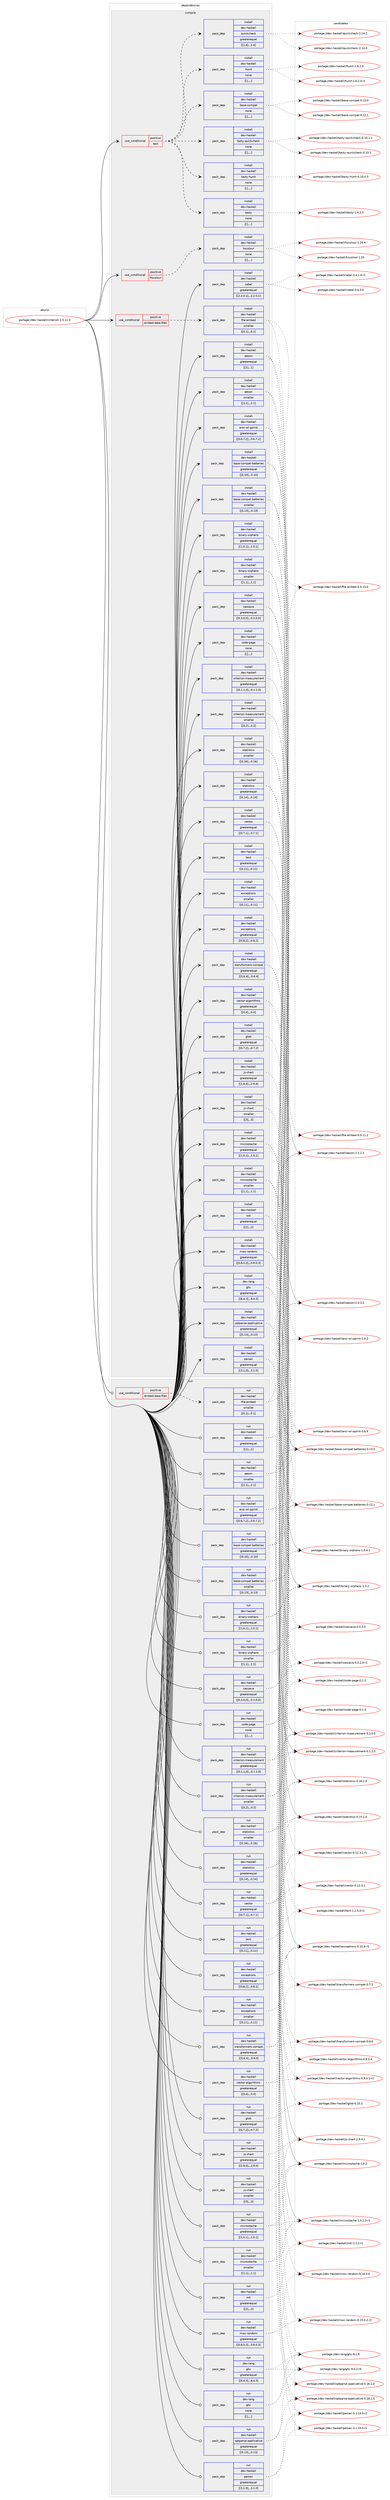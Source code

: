 digraph prolog {

# *************
# Graph options
# *************

newrank=true;
concentrate=true;
compound=true;
graph [rankdir=LR,fontname=Helvetica,fontsize=10,ranksep=1.5];#, ranksep=2.5, nodesep=0.2];
edge  [arrowhead=vee];
node  [fontname=Helvetica,fontsize=10];

# **********
# The ebuild
# **********

subgraph cluster_leftcol {
color=gray;
label=<<i>ebuild</i>>;
id [label="portage://dev-haskell/criterion-1.5.11.0", color=red, width=4, href="../dev-haskell/criterion-1.5.11.0.svg"];
}

# ****************
# The dependencies
# ****************

subgraph cluster_midcol {
color=gray;
label=<<i>dependencies</i>>;
subgraph cluster_compile {
fillcolor="#eeeeee";
style=filled;
label=<<i>compile</i>>;
subgraph cond20693 {
dependency79429 [label=<<TABLE BORDER="0" CELLBORDER="1" CELLSPACING="0" CELLPADDING="4"><TR><TD ROWSPAN="3" CELLPADDING="10">use_conditional</TD></TR><TR><TD>positive</TD></TR><TR><TD>embed-data-files</TD></TR></TABLE>>, shape=none, color=red];
subgraph pack57769 {
dependency79430 [label=<<TABLE BORDER="0" CELLBORDER="1" CELLSPACING="0" CELLPADDING="4" WIDTH="220"><TR><TD ROWSPAN="6" CELLPADDING="30">pack_dep</TD></TR><TR><TD WIDTH="110">install</TD></TR><TR><TD>dev-haskell</TD></TR><TR><TD>file-embed</TD></TR><TR><TD>smaller</TD></TR><TR><TD>[[0,1],,,0.1]</TD></TR></TABLE>>, shape=none, color=blue];
}
dependency79429:e -> dependency79430:w [weight=20,style="dashed",arrowhead="vee"];
}
id:e -> dependency79429:w [weight=20,style="solid",arrowhead="vee"];
subgraph cond20694 {
dependency79431 [label=<<TABLE BORDER="0" CELLBORDER="1" CELLSPACING="0" CELLPADDING="4"><TR><TD ROWSPAN="3" CELLPADDING="10">use_conditional</TD></TR><TR><TD>positive</TD></TR><TR><TD>hscolour</TD></TR></TABLE>>, shape=none, color=red];
subgraph pack57770 {
dependency79432 [label=<<TABLE BORDER="0" CELLBORDER="1" CELLSPACING="0" CELLPADDING="4" WIDTH="220"><TR><TD ROWSPAN="6" CELLPADDING="30">pack_dep</TD></TR><TR><TD WIDTH="110">install</TD></TR><TR><TD>dev-haskell</TD></TR><TR><TD>hscolour</TD></TR><TR><TD>none</TD></TR><TR><TD>[[],,,,]</TD></TR></TABLE>>, shape=none, color=blue];
}
dependency79431:e -> dependency79432:w [weight=20,style="dashed",arrowhead="vee"];
}
id:e -> dependency79431:w [weight=20,style="solid",arrowhead="vee"];
subgraph cond20695 {
dependency79433 [label=<<TABLE BORDER="0" CELLBORDER="1" CELLSPACING="0" CELLPADDING="4"><TR><TD ROWSPAN="3" CELLPADDING="10">use_conditional</TD></TR><TR><TD>positive</TD></TR><TR><TD>test</TD></TR></TABLE>>, shape=none, color=red];
subgraph pack57771 {
dependency79434 [label=<<TABLE BORDER="0" CELLBORDER="1" CELLSPACING="0" CELLPADDING="4" WIDTH="220"><TR><TD ROWSPAN="6" CELLPADDING="30">pack_dep</TD></TR><TR><TD WIDTH="110">install</TD></TR><TR><TD>dev-haskell</TD></TR><TR><TD>base-compat</TD></TR><TR><TD>none</TD></TR><TR><TD>[[],,,,]</TD></TR></TABLE>>, shape=none, color=blue];
}
dependency79433:e -> dependency79434:w [weight=20,style="dashed",arrowhead="vee"];
subgraph pack57772 {
dependency79435 [label=<<TABLE BORDER="0" CELLBORDER="1" CELLSPACING="0" CELLPADDING="4" WIDTH="220"><TR><TD ROWSPAN="6" CELLPADDING="30">pack_dep</TD></TR><TR><TD WIDTH="110">install</TD></TR><TR><TD>dev-haskell</TD></TR><TR><TD>hunit</TD></TR><TR><TD>none</TD></TR><TR><TD>[[],,,,]</TD></TR></TABLE>>, shape=none, color=blue];
}
dependency79433:e -> dependency79435:w [weight=20,style="dashed",arrowhead="vee"];
subgraph pack57773 {
dependency79436 [label=<<TABLE BORDER="0" CELLBORDER="1" CELLSPACING="0" CELLPADDING="4" WIDTH="220"><TR><TD ROWSPAN="6" CELLPADDING="30">pack_dep</TD></TR><TR><TD WIDTH="110">install</TD></TR><TR><TD>dev-haskell</TD></TR><TR><TD>quickcheck</TD></TR><TR><TD>greaterequal</TD></TR><TR><TD>[[2,4],,,2.4]</TD></TR></TABLE>>, shape=none, color=blue];
}
dependency79433:e -> dependency79436:w [weight=20,style="dashed",arrowhead="vee"];
subgraph pack57774 {
dependency79437 [label=<<TABLE BORDER="0" CELLBORDER="1" CELLSPACING="0" CELLPADDING="4" WIDTH="220"><TR><TD ROWSPAN="6" CELLPADDING="30">pack_dep</TD></TR><TR><TD WIDTH="110">install</TD></TR><TR><TD>dev-haskell</TD></TR><TR><TD>tasty</TD></TR><TR><TD>none</TD></TR><TR><TD>[[],,,,]</TD></TR></TABLE>>, shape=none, color=blue];
}
dependency79433:e -> dependency79437:w [weight=20,style="dashed",arrowhead="vee"];
subgraph pack57775 {
dependency79438 [label=<<TABLE BORDER="0" CELLBORDER="1" CELLSPACING="0" CELLPADDING="4" WIDTH="220"><TR><TD ROWSPAN="6" CELLPADDING="30">pack_dep</TD></TR><TR><TD WIDTH="110">install</TD></TR><TR><TD>dev-haskell</TD></TR><TR><TD>tasty-hunit</TD></TR><TR><TD>none</TD></TR><TR><TD>[[],,,,]</TD></TR></TABLE>>, shape=none, color=blue];
}
dependency79433:e -> dependency79438:w [weight=20,style="dashed",arrowhead="vee"];
subgraph pack57776 {
dependency79439 [label=<<TABLE BORDER="0" CELLBORDER="1" CELLSPACING="0" CELLPADDING="4" WIDTH="220"><TR><TD ROWSPAN="6" CELLPADDING="30">pack_dep</TD></TR><TR><TD WIDTH="110">install</TD></TR><TR><TD>dev-haskell</TD></TR><TR><TD>tasty-quickcheck</TD></TR><TR><TD>none</TD></TR><TR><TD>[[],,,,]</TD></TR></TABLE>>, shape=none, color=blue];
}
dependency79433:e -> dependency79439:w [weight=20,style="dashed",arrowhead="vee"];
}
id:e -> dependency79433:w [weight=20,style="solid",arrowhead="vee"];
subgraph pack57777 {
dependency79440 [label=<<TABLE BORDER="0" CELLBORDER="1" CELLSPACING="0" CELLPADDING="4" WIDTH="220"><TR><TD ROWSPAN="6" CELLPADDING="30">pack_dep</TD></TR><TR><TD WIDTH="110">install</TD></TR><TR><TD>dev-haskell</TD></TR><TR><TD>aeson</TD></TR><TR><TD>greaterequal</TD></TR><TR><TD>[[1],,,1]</TD></TR></TABLE>>, shape=none, color=blue];
}
id:e -> dependency79440:w [weight=20,style="solid",arrowhead="vee"];
subgraph pack57778 {
dependency79441 [label=<<TABLE BORDER="0" CELLBORDER="1" CELLSPACING="0" CELLPADDING="4" WIDTH="220"><TR><TD ROWSPAN="6" CELLPADDING="30">pack_dep</TD></TR><TR><TD WIDTH="110">install</TD></TR><TR><TD>dev-haskell</TD></TR><TR><TD>aeson</TD></TR><TR><TD>smaller</TD></TR><TR><TD>[[2,1],,,2.1]</TD></TR></TABLE>>, shape=none, color=blue];
}
id:e -> dependency79441:w [weight=20,style="solid",arrowhead="vee"];
subgraph pack57779 {
dependency79442 [label=<<TABLE BORDER="0" CELLBORDER="1" CELLSPACING="0" CELLPADDING="4" WIDTH="220"><TR><TD ROWSPAN="6" CELLPADDING="30">pack_dep</TD></TR><TR><TD WIDTH="110">install</TD></TR><TR><TD>dev-haskell</TD></TR><TR><TD>ansi-wl-pprint</TD></TR><TR><TD>greaterequal</TD></TR><TR><TD>[[0,6,7,2],,,0.6.7.2]</TD></TR></TABLE>>, shape=none, color=blue];
}
id:e -> dependency79442:w [weight=20,style="solid",arrowhead="vee"];
subgraph pack57780 {
dependency79443 [label=<<TABLE BORDER="0" CELLBORDER="1" CELLSPACING="0" CELLPADDING="4" WIDTH="220"><TR><TD ROWSPAN="6" CELLPADDING="30">pack_dep</TD></TR><TR><TD WIDTH="110">install</TD></TR><TR><TD>dev-haskell</TD></TR><TR><TD>base-compat-batteries</TD></TR><TR><TD>greaterequal</TD></TR><TR><TD>[[0,10],,,0.10]</TD></TR></TABLE>>, shape=none, color=blue];
}
id:e -> dependency79443:w [weight=20,style="solid",arrowhead="vee"];
subgraph pack57781 {
dependency79444 [label=<<TABLE BORDER="0" CELLBORDER="1" CELLSPACING="0" CELLPADDING="4" WIDTH="220"><TR><TD ROWSPAN="6" CELLPADDING="30">pack_dep</TD></TR><TR><TD WIDTH="110">install</TD></TR><TR><TD>dev-haskell</TD></TR><TR><TD>base-compat-batteries</TD></TR><TR><TD>smaller</TD></TR><TR><TD>[[0,13],,,0.13]</TD></TR></TABLE>>, shape=none, color=blue];
}
id:e -> dependency79444:w [weight=20,style="solid",arrowhead="vee"];
subgraph pack57782 {
dependency79445 [label=<<TABLE BORDER="0" CELLBORDER="1" CELLSPACING="0" CELLPADDING="4" WIDTH="220"><TR><TD ROWSPAN="6" CELLPADDING="30">pack_dep</TD></TR><TR><TD WIDTH="110">install</TD></TR><TR><TD>dev-haskell</TD></TR><TR><TD>binary-orphans</TD></TR><TR><TD>greaterequal</TD></TR><TR><TD>[[1,0,1],,,1.0.1]</TD></TR></TABLE>>, shape=none, color=blue];
}
id:e -> dependency79445:w [weight=20,style="solid",arrowhead="vee"];
subgraph pack57783 {
dependency79446 [label=<<TABLE BORDER="0" CELLBORDER="1" CELLSPACING="0" CELLPADDING="4" WIDTH="220"><TR><TD ROWSPAN="6" CELLPADDING="30">pack_dep</TD></TR><TR><TD WIDTH="110">install</TD></TR><TR><TD>dev-haskell</TD></TR><TR><TD>binary-orphans</TD></TR><TR><TD>smaller</TD></TR><TR><TD>[[1,1],,,1.1]</TD></TR></TABLE>>, shape=none, color=blue];
}
id:e -> dependency79446:w [weight=20,style="solid",arrowhead="vee"];
subgraph pack57784 {
dependency79447 [label=<<TABLE BORDER="0" CELLBORDER="1" CELLSPACING="0" CELLPADDING="4" WIDTH="220"><TR><TD ROWSPAN="6" CELLPADDING="30">pack_dep</TD></TR><TR><TD WIDTH="110">install</TD></TR><TR><TD>dev-haskell</TD></TR><TR><TD>cabal</TD></TR><TR><TD>greaterequal</TD></TR><TR><TD>[[2,2,0,1],,,2.2.0.1]</TD></TR></TABLE>>, shape=none, color=blue];
}
id:e -> dependency79447:w [weight=20,style="solid",arrowhead="vee"];
subgraph pack57785 {
dependency79448 [label=<<TABLE BORDER="0" CELLBORDER="1" CELLSPACING="0" CELLPADDING="4" WIDTH="220"><TR><TD ROWSPAN="6" CELLPADDING="30">pack_dep</TD></TR><TR><TD WIDTH="110">install</TD></TR><TR><TD>dev-haskell</TD></TR><TR><TD>cassava</TD></TR><TR><TD>greaterequal</TD></TR><TR><TD>[[0,3,0,0],,,0.3.0.0]</TD></TR></TABLE>>, shape=none, color=blue];
}
id:e -> dependency79448:w [weight=20,style="solid",arrowhead="vee"];
subgraph pack57786 {
dependency79449 [label=<<TABLE BORDER="0" CELLBORDER="1" CELLSPACING="0" CELLPADDING="4" WIDTH="220"><TR><TD ROWSPAN="6" CELLPADDING="30">pack_dep</TD></TR><TR><TD WIDTH="110">install</TD></TR><TR><TD>dev-haskell</TD></TR><TR><TD>code-page</TD></TR><TR><TD>none</TD></TR><TR><TD>[[],,,,]</TD></TR></TABLE>>, shape=none, color=blue];
}
id:e -> dependency79449:w [weight=20,style="solid",arrowhead="vee"];
subgraph pack57787 {
dependency79450 [label=<<TABLE BORDER="0" CELLBORDER="1" CELLSPACING="0" CELLPADDING="4" WIDTH="220"><TR><TD ROWSPAN="6" CELLPADDING="30">pack_dep</TD></TR><TR><TD WIDTH="110">install</TD></TR><TR><TD>dev-haskell</TD></TR><TR><TD>criterion-measurement</TD></TR><TR><TD>greaterequal</TD></TR><TR><TD>[[0,1,1,0],,,0.1.1.0]</TD></TR></TABLE>>, shape=none, color=blue];
}
id:e -> dependency79450:w [weight=20,style="solid",arrowhead="vee"];
subgraph pack57788 {
dependency79451 [label=<<TABLE BORDER="0" CELLBORDER="1" CELLSPACING="0" CELLPADDING="4" WIDTH="220"><TR><TD ROWSPAN="6" CELLPADDING="30">pack_dep</TD></TR><TR><TD WIDTH="110">install</TD></TR><TR><TD>dev-haskell</TD></TR><TR><TD>criterion-measurement</TD></TR><TR><TD>smaller</TD></TR><TR><TD>[[0,2],,,0.2]</TD></TR></TABLE>>, shape=none, color=blue];
}
id:e -> dependency79451:w [weight=20,style="solid",arrowhead="vee"];
subgraph pack57789 {
dependency79452 [label=<<TABLE BORDER="0" CELLBORDER="1" CELLSPACING="0" CELLPADDING="4" WIDTH="220"><TR><TD ROWSPAN="6" CELLPADDING="30">pack_dep</TD></TR><TR><TD WIDTH="110">install</TD></TR><TR><TD>dev-haskell</TD></TR><TR><TD>exceptions</TD></TR><TR><TD>greaterequal</TD></TR><TR><TD>[[0,8,2],,,0.8.2]</TD></TR></TABLE>>, shape=none, color=blue];
}
id:e -> dependency79452:w [weight=20,style="solid",arrowhead="vee"];
subgraph pack57790 {
dependency79453 [label=<<TABLE BORDER="0" CELLBORDER="1" CELLSPACING="0" CELLPADDING="4" WIDTH="220"><TR><TD ROWSPAN="6" CELLPADDING="30">pack_dep</TD></TR><TR><TD WIDTH="110">install</TD></TR><TR><TD>dev-haskell</TD></TR><TR><TD>exceptions</TD></TR><TR><TD>smaller</TD></TR><TR><TD>[[0,11],,,0.11]</TD></TR></TABLE>>, shape=none, color=blue];
}
id:e -> dependency79453:w [weight=20,style="solid",arrowhead="vee"];
subgraph pack57791 {
dependency79454 [label=<<TABLE BORDER="0" CELLBORDER="1" CELLSPACING="0" CELLPADDING="4" WIDTH="220"><TR><TD ROWSPAN="6" CELLPADDING="30">pack_dep</TD></TR><TR><TD WIDTH="110">install</TD></TR><TR><TD>dev-haskell</TD></TR><TR><TD>glob</TD></TR><TR><TD>greaterequal</TD></TR><TR><TD>[[0,7,2],,,0.7.2]</TD></TR></TABLE>>, shape=none, color=blue];
}
id:e -> dependency79454:w [weight=20,style="solid",arrowhead="vee"];
subgraph pack57792 {
dependency79455 [label=<<TABLE BORDER="0" CELLBORDER="1" CELLSPACING="0" CELLPADDING="4" WIDTH="220"><TR><TD ROWSPAN="6" CELLPADDING="30">pack_dep</TD></TR><TR><TD WIDTH="110">install</TD></TR><TR><TD>dev-haskell</TD></TR><TR><TD>js-chart</TD></TR><TR><TD>greaterequal</TD></TR><TR><TD>[[2,9,4],,,2.9.4]</TD></TR></TABLE>>, shape=none, color=blue];
}
id:e -> dependency79455:w [weight=20,style="solid",arrowhead="vee"];
subgraph pack57793 {
dependency79456 [label=<<TABLE BORDER="0" CELLBORDER="1" CELLSPACING="0" CELLPADDING="4" WIDTH="220"><TR><TD ROWSPAN="6" CELLPADDING="30">pack_dep</TD></TR><TR><TD WIDTH="110">install</TD></TR><TR><TD>dev-haskell</TD></TR><TR><TD>js-chart</TD></TR><TR><TD>smaller</TD></TR><TR><TD>[[3],,,3]</TD></TR></TABLE>>, shape=none, color=blue];
}
id:e -> dependency79456:w [weight=20,style="solid",arrowhead="vee"];
subgraph pack57794 {
dependency79457 [label=<<TABLE BORDER="0" CELLBORDER="1" CELLSPACING="0" CELLPADDING="4" WIDTH="220"><TR><TD ROWSPAN="6" CELLPADDING="30">pack_dep</TD></TR><TR><TD WIDTH="110">install</TD></TR><TR><TD>dev-haskell</TD></TR><TR><TD>microstache</TD></TR><TR><TD>greaterequal</TD></TR><TR><TD>[[1,0,1],,,1.0.1]</TD></TR></TABLE>>, shape=none, color=blue];
}
id:e -> dependency79457:w [weight=20,style="solid",arrowhead="vee"];
subgraph pack57795 {
dependency79458 [label=<<TABLE BORDER="0" CELLBORDER="1" CELLSPACING="0" CELLPADDING="4" WIDTH="220"><TR><TD ROWSPAN="6" CELLPADDING="30">pack_dep</TD></TR><TR><TD WIDTH="110">install</TD></TR><TR><TD>dev-haskell</TD></TR><TR><TD>microstache</TD></TR><TR><TD>smaller</TD></TR><TR><TD>[[1,1],,,1.1]</TD></TR></TABLE>>, shape=none, color=blue];
}
id:e -> dependency79458:w [weight=20,style="solid",arrowhead="vee"];
subgraph pack57796 {
dependency79459 [label=<<TABLE BORDER="0" CELLBORDER="1" CELLSPACING="0" CELLPADDING="4" WIDTH="220"><TR><TD ROWSPAN="6" CELLPADDING="30">pack_dep</TD></TR><TR><TD WIDTH="110">install</TD></TR><TR><TD>dev-haskell</TD></TR><TR><TD>mtl</TD></TR><TR><TD>greaterequal</TD></TR><TR><TD>[[2],,,2]</TD></TR></TABLE>>, shape=none, color=blue];
}
id:e -> dependency79459:w [weight=20,style="solid",arrowhead="vee"];
subgraph pack57797 {
dependency79460 [label=<<TABLE BORDER="0" CELLBORDER="1" CELLSPACING="0" CELLPADDING="4" WIDTH="220"><TR><TD ROWSPAN="6" CELLPADDING="30">pack_dep</TD></TR><TR><TD WIDTH="110">install</TD></TR><TR><TD>dev-haskell</TD></TR><TR><TD>mwc-random</TD></TR><TR><TD>greaterequal</TD></TR><TR><TD>[[0,8,0,3],,,0.8.0.3]</TD></TR></TABLE>>, shape=none, color=blue];
}
id:e -> dependency79460:w [weight=20,style="solid",arrowhead="vee"];
subgraph pack57798 {
dependency79461 [label=<<TABLE BORDER="0" CELLBORDER="1" CELLSPACING="0" CELLPADDING="4" WIDTH="220"><TR><TD ROWSPAN="6" CELLPADDING="30">pack_dep</TD></TR><TR><TD WIDTH="110">install</TD></TR><TR><TD>dev-haskell</TD></TR><TR><TD>optparse-applicative</TD></TR><TR><TD>greaterequal</TD></TR><TR><TD>[[0,13],,,0.13]</TD></TR></TABLE>>, shape=none, color=blue];
}
id:e -> dependency79461:w [weight=20,style="solid",arrowhead="vee"];
subgraph pack57799 {
dependency79462 [label=<<TABLE BORDER="0" CELLBORDER="1" CELLSPACING="0" CELLPADDING="4" WIDTH="220"><TR><TD ROWSPAN="6" CELLPADDING="30">pack_dep</TD></TR><TR><TD WIDTH="110">install</TD></TR><TR><TD>dev-haskell</TD></TR><TR><TD>parsec</TD></TR><TR><TD>greaterequal</TD></TR><TR><TD>[[3,1,0],,,3.1.0]</TD></TR></TABLE>>, shape=none, color=blue];
}
id:e -> dependency79462:w [weight=20,style="solid",arrowhead="vee"];
subgraph pack57800 {
dependency79463 [label=<<TABLE BORDER="0" CELLBORDER="1" CELLSPACING="0" CELLPADDING="4" WIDTH="220"><TR><TD ROWSPAN="6" CELLPADDING="30">pack_dep</TD></TR><TR><TD WIDTH="110">install</TD></TR><TR><TD>dev-haskell</TD></TR><TR><TD>statistics</TD></TR><TR><TD>greaterequal</TD></TR><TR><TD>[[0,14],,,0.14]</TD></TR></TABLE>>, shape=none, color=blue];
}
id:e -> dependency79463:w [weight=20,style="solid",arrowhead="vee"];
subgraph pack57801 {
dependency79464 [label=<<TABLE BORDER="0" CELLBORDER="1" CELLSPACING="0" CELLPADDING="4" WIDTH="220"><TR><TD ROWSPAN="6" CELLPADDING="30">pack_dep</TD></TR><TR><TD WIDTH="110">install</TD></TR><TR><TD>dev-haskell</TD></TR><TR><TD>statistics</TD></TR><TR><TD>smaller</TD></TR><TR><TD>[[0,16],,,0.16]</TD></TR></TABLE>>, shape=none, color=blue];
}
id:e -> dependency79464:w [weight=20,style="solid",arrowhead="vee"];
subgraph pack57802 {
dependency79465 [label=<<TABLE BORDER="0" CELLBORDER="1" CELLSPACING="0" CELLPADDING="4" WIDTH="220"><TR><TD ROWSPAN="6" CELLPADDING="30">pack_dep</TD></TR><TR><TD WIDTH="110">install</TD></TR><TR><TD>dev-haskell</TD></TR><TR><TD>text</TD></TR><TR><TD>greaterequal</TD></TR><TR><TD>[[0,11],,,0.11]</TD></TR></TABLE>>, shape=none, color=blue];
}
id:e -> dependency79465:w [weight=20,style="solid",arrowhead="vee"];
subgraph pack57803 {
dependency79466 [label=<<TABLE BORDER="0" CELLBORDER="1" CELLSPACING="0" CELLPADDING="4" WIDTH="220"><TR><TD ROWSPAN="6" CELLPADDING="30">pack_dep</TD></TR><TR><TD WIDTH="110">install</TD></TR><TR><TD>dev-haskell</TD></TR><TR><TD>transformers-compat</TD></TR><TR><TD>greaterequal</TD></TR><TR><TD>[[0,6,4],,,0.6.4]</TD></TR></TABLE>>, shape=none, color=blue];
}
id:e -> dependency79466:w [weight=20,style="solid",arrowhead="vee"];
subgraph pack57804 {
dependency79467 [label=<<TABLE BORDER="0" CELLBORDER="1" CELLSPACING="0" CELLPADDING="4" WIDTH="220"><TR><TD ROWSPAN="6" CELLPADDING="30">pack_dep</TD></TR><TR><TD WIDTH="110">install</TD></TR><TR><TD>dev-haskell</TD></TR><TR><TD>vector</TD></TR><TR><TD>greaterequal</TD></TR><TR><TD>[[0,7,1],,,0.7.1]</TD></TR></TABLE>>, shape=none, color=blue];
}
id:e -> dependency79467:w [weight=20,style="solid",arrowhead="vee"];
subgraph pack57805 {
dependency79468 [label=<<TABLE BORDER="0" CELLBORDER="1" CELLSPACING="0" CELLPADDING="4" WIDTH="220"><TR><TD ROWSPAN="6" CELLPADDING="30">pack_dep</TD></TR><TR><TD WIDTH="110">install</TD></TR><TR><TD>dev-haskell</TD></TR><TR><TD>vector-algorithms</TD></TR><TR><TD>greaterequal</TD></TR><TR><TD>[[0,4],,,0.4]</TD></TR></TABLE>>, shape=none, color=blue];
}
id:e -> dependency79468:w [weight=20,style="solid",arrowhead="vee"];
subgraph pack57806 {
dependency79469 [label=<<TABLE BORDER="0" CELLBORDER="1" CELLSPACING="0" CELLPADDING="4" WIDTH="220"><TR><TD ROWSPAN="6" CELLPADDING="30">pack_dep</TD></TR><TR><TD WIDTH="110">install</TD></TR><TR><TD>dev-lang</TD></TR><TR><TD>ghc</TD></TR><TR><TD>greaterequal</TD></TR><TR><TD>[[8,4,3],,,8.4.3]</TD></TR></TABLE>>, shape=none, color=blue];
}
id:e -> dependency79469:w [weight=20,style="solid",arrowhead="vee"];
}
subgraph cluster_compileandrun {
fillcolor="#eeeeee";
style=filled;
label=<<i>compile and run</i>>;
}
subgraph cluster_run {
fillcolor="#eeeeee";
style=filled;
label=<<i>run</i>>;
subgraph cond20696 {
dependency79470 [label=<<TABLE BORDER="0" CELLBORDER="1" CELLSPACING="0" CELLPADDING="4"><TR><TD ROWSPAN="3" CELLPADDING="10">use_conditional</TD></TR><TR><TD>positive</TD></TR><TR><TD>embed-data-files</TD></TR></TABLE>>, shape=none, color=red];
subgraph pack57807 {
dependency79471 [label=<<TABLE BORDER="0" CELLBORDER="1" CELLSPACING="0" CELLPADDING="4" WIDTH="220"><TR><TD ROWSPAN="6" CELLPADDING="30">pack_dep</TD></TR><TR><TD WIDTH="110">run</TD></TR><TR><TD>dev-haskell</TD></TR><TR><TD>file-embed</TD></TR><TR><TD>smaller</TD></TR><TR><TD>[[0,1],,,0.1]</TD></TR></TABLE>>, shape=none, color=blue];
}
dependency79470:e -> dependency79471:w [weight=20,style="dashed",arrowhead="vee"];
}
id:e -> dependency79470:w [weight=20,style="solid",arrowhead="odot"];
subgraph pack57808 {
dependency79472 [label=<<TABLE BORDER="0" CELLBORDER="1" CELLSPACING="0" CELLPADDING="4" WIDTH="220"><TR><TD ROWSPAN="6" CELLPADDING="30">pack_dep</TD></TR><TR><TD WIDTH="110">run</TD></TR><TR><TD>dev-haskell</TD></TR><TR><TD>aeson</TD></TR><TR><TD>greaterequal</TD></TR><TR><TD>[[1],,,1]</TD></TR></TABLE>>, shape=none, color=blue];
}
id:e -> dependency79472:w [weight=20,style="solid",arrowhead="odot"];
subgraph pack57809 {
dependency79473 [label=<<TABLE BORDER="0" CELLBORDER="1" CELLSPACING="0" CELLPADDING="4" WIDTH="220"><TR><TD ROWSPAN="6" CELLPADDING="30">pack_dep</TD></TR><TR><TD WIDTH="110">run</TD></TR><TR><TD>dev-haskell</TD></TR><TR><TD>aeson</TD></TR><TR><TD>smaller</TD></TR><TR><TD>[[2,1],,,2.1]</TD></TR></TABLE>>, shape=none, color=blue];
}
id:e -> dependency79473:w [weight=20,style="solid",arrowhead="odot"];
subgraph pack57810 {
dependency79474 [label=<<TABLE BORDER="0" CELLBORDER="1" CELLSPACING="0" CELLPADDING="4" WIDTH="220"><TR><TD ROWSPAN="6" CELLPADDING="30">pack_dep</TD></TR><TR><TD WIDTH="110">run</TD></TR><TR><TD>dev-haskell</TD></TR><TR><TD>ansi-wl-pprint</TD></TR><TR><TD>greaterequal</TD></TR><TR><TD>[[0,6,7,2],,,0.6.7.2]</TD></TR></TABLE>>, shape=none, color=blue];
}
id:e -> dependency79474:w [weight=20,style="solid",arrowhead="odot"];
subgraph pack57811 {
dependency79475 [label=<<TABLE BORDER="0" CELLBORDER="1" CELLSPACING="0" CELLPADDING="4" WIDTH="220"><TR><TD ROWSPAN="6" CELLPADDING="30">pack_dep</TD></TR><TR><TD WIDTH="110">run</TD></TR><TR><TD>dev-haskell</TD></TR><TR><TD>base-compat-batteries</TD></TR><TR><TD>greaterequal</TD></TR><TR><TD>[[0,10],,,0.10]</TD></TR></TABLE>>, shape=none, color=blue];
}
id:e -> dependency79475:w [weight=20,style="solid",arrowhead="odot"];
subgraph pack57812 {
dependency79476 [label=<<TABLE BORDER="0" CELLBORDER="1" CELLSPACING="0" CELLPADDING="4" WIDTH="220"><TR><TD ROWSPAN="6" CELLPADDING="30">pack_dep</TD></TR><TR><TD WIDTH="110">run</TD></TR><TR><TD>dev-haskell</TD></TR><TR><TD>base-compat-batteries</TD></TR><TR><TD>smaller</TD></TR><TR><TD>[[0,13],,,0.13]</TD></TR></TABLE>>, shape=none, color=blue];
}
id:e -> dependency79476:w [weight=20,style="solid",arrowhead="odot"];
subgraph pack57813 {
dependency79477 [label=<<TABLE BORDER="0" CELLBORDER="1" CELLSPACING="0" CELLPADDING="4" WIDTH="220"><TR><TD ROWSPAN="6" CELLPADDING="30">pack_dep</TD></TR><TR><TD WIDTH="110">run</TD></TR><TR><TD>dev-haskell</TD></TR><TR><TD>binary-orphans</TD></TR><TR><TD>greaterequal</TD></TR><TR><TD>[[1,0,1],,,1.0.1]</TD></TR></TABLE>>, shape=none, color=blue];
}
id:e -> dependency79477:w [weight=20,style="solid",arrowhead="odot"];
subgraph pack57814 {
dependency79478 [label=<<TABLE BORDER="0" CELLBORDER="1" CELLSPACING="0" CELLPADDING="4" WIDTH="220"><TR><TD ROWSPAN="6" CELLPADDING="30">pack_dep</TD></TR><TR><TD WIDTH="110">run</TD></TR><TR><TD>dev-haskell</TD></TR><TR><TD>binary-orphans</TD></TR><TR><TD>smaller</TD></TR><TR><TD>[[1,1],,,1.1]</TD></TR></TABLE>>, shape=none, color=blue];
}
id:e -> dependency79478:w [weight=20,style="solid",arrowhead="odot"];
subgraph pack57815 {
dependency79479 [label=<<TABLE BORDER="0" CELLBORDER="1" CELLSPACING="0" CELLPADDING="4" WIDTH="220"><TR><TD ROWSPAN="6" CELLPADDING="30">pack_dep</TD></TR><TR><TD WIDTH="110">run</TD></TR><TR><TD>dev-haskell</TD></TR><TR><TD>cassava</TD></TR><TR><TD>greaterequal</TD></TR><TR><TD>[[0,3,0,0],,,0.3.0.0]</TD></TR></TABLE>>, shape=none, color=blue];
}
id:e -> dependency79479:w [weight=20,style="solid",arrowhead="odot"];
subgraph pack57816 {
dependency79480 [label=<<TABLE BORDER="0" CELLBORDER="1" CELLSPACING="0" CELLPADDING="4" WIDTH="220"><TR><TD ROWSPAN="6" CELLPADDING="30">pack_dep</TD></TR><TR><TD WIDTH="110">run</TD></TR><TR><TD>dev-haskell</TD></TR><TR><TD>code-page</TD></TR><TR><TD>none</TD></TR><TR><TD>[[],,,,]</TD></TR></TABLE>>, shape=none, color=blue];
}
id:e -> dependency79480:w [weight=20,style="solid",arrowhead="odot"];
subgraph pack57817 {
dependency79481 [label=<<TABLE BORDER="0" CELLBORDER="1" CELLSPACING="0" CELLPADDING="4" WIDTH="220"><TR><TD ROWSPAN="6" CELLPADDING="30">pack_dep</TD></TR><TR><TD WIDTH="110">run</TD></TR><TR><TD>dev-haskell</TD></TR><TR><TD>criterion-measurement</TD></TR><TR><TD>greaterequal</TD></TR><TR><TD>[[0,1,1,0],,,0.1.1.0]</TD></TR></TABLE>>, shape=none, color=blue];
}
id:e -> dependency79481:w [weight=20,style="solid",arrowhead="odot"];
subgraph pack57818 {
dependency79482 [label=<<TABLE BORDER="0" CELLBORDER="1" CELLSPACING="0" CELLPADDING="4" WIDTH="220"><TR><TD ROWSPAN="6" CELLPADDING="30">pack_dep</TD></TR><TR><TD WIDTH="110">run</TD></TR><TR><TD>dev-haskell</TD></TR><TR><TD>criterion-measurement</TD></TR><TR><TD>smaller</TD></TR><TR><TD>[[0,2],,,0.2]</TD></TR></TABLE>>, shape=none, color=blue];
}
id:e -> dependency79482:w [weight=20,style="solid",arrowhead="odot"];
subgraph pack57819 {
dependency79483 [label=<<TABLE BORDER="0" CELLBORDER="1" CELLSPACING="0" CELLPADDING="4" WIDTH="220"><TR><TD ROWSPAN="6" CELLPADDING="30">pack_dep</TD></TR><TR><TD WIDTH="110">run</TD></TR><TR><TD>dev-haskell</TD></TR><TR><TD>exceptions</TD></TR><TR><TD>greaterequal</TD></TR><TR><TD>[[0,8,2],,,0.8.2]</TD></TR></TABLE>>, shape=none, color=blue];
}
id:e -> dependency79483:w [weight=20,style="solid",arrowhead="odot"];
subgraph pack57820 {
dependency79484 [label=<<TABLE BORDER="0" CELLBORDER="1" CELLSPACING="0" CELLPADDING="4" WIDTH="220"><TR><TD ROWSPAN="6" CELLPADDING="30">pack_dep</TD></TR><TR><TD WIDTH="110">run</TD></TR><TR><TD>dev-haskell</TD></TR><TR><TD>exceptions</TD></TR><TR><TD>smaller</TD></TR><TR><TD>[[0,11],,,0.11]</TD></TR></TABLE>>, shape=none, color=blue];
}
id:e -> dependency79484:w [weight=20,style="solid",arrowhead="odot"];
subgraph pack57821 {
dependency79485 [label=<<TABLE BORDER="0" CELLBORDER="1" CELLSPACING="0" CELLPADDING="4" WIDTH="220"><TR><TD ROWSPAN="6" CELLPADDING="30">pack_dep</TD></TR><TR><TD WIDTH="110">run</TD></TR><TR><TD>dev-haskell</TD></TR><TR><TD>glob</TD></TR><TR><TD>greaterequal</TD></TR><TR><TD>[[0,7,2],,,0.7.2]</TD></TR></TABLE>>, shape=none, color=blue];
}
id:e -> dependency79485:w [weight=20,style="solid",arrowhead="odot"];
subgraph pack57822 {
dependency79486 [label=<<TABLE BORDER="0" CELLBORDER="1" CELLSPACING="0" CELLPADDING="4" WIDTH="220"><TR><TD ROWSPAN="6" CELLPADDING="30">pack_dep</TD></TR><TR><TD WIDTH="110">run</TD></TR><TR><TD>dev-haskell</TD></TR><TR><TD>js-chart</TD></TR><TR><TD>greaterequal</TD></TR><TR><TD>[[2,9,4],,,2.9.4]</TD></TR></TABLE>>, shape=none, color=blue];
}
id:e -> dependency79486:w [weight=20,style="solid",arrowhead="odot"];
subgraph pack57823 {
dependency79487 [label=<<TABLE BORDER="0" CELLBORDER="1" CELLSPACING="0" CELLPADDING="4" WIDTH="220"><TR><TD ROWSPAN="6" CELLPADDING="30">pack_dep</TD></TR><TR><TD WIDTH="110">run</TD></TR><TR><TD>dev-haskell</TD></TR><TR><TD>js-chart</TD></TR><TR><TD>smaller</TD></TR><TR><TD>[[3],,,3]</TD></TR></TABLE>>, shape=none, color=blue];
}
id:e -> dependency79487:w [weight=20,style="solid",arrowhead="odot"];
subgraph pack57824 {
dependency79488 [label=<<TABLE BORDER="0" CELLBORDER="1" CELLSPACING="0" CELLPADDING="4" WIDTH="220"><TR><TD ROWSPAN="6" CELLPADDING="30">pack_dep</TD></TR><TR><TD WIDTH="110">run</TD></TR><TR><TD>dev-haskell</TD></TR><TR><TD>microstache</TD></TR><TR><TD>greaterequal</TD></TR><TR><TD>[[1,0,1],,,1.0.1]</TD></TR></TABLE>>, shape=none, color=blue];
}
id:e -> dependency79488:w [weight=20,style="solid",arrowhead="odot"];
subgraph pack57825 {
dependency79489 [label=<<TABLE BORDER="0" CELLBORDER="1" CELLSPACING="0" CELLPADDING="4" WIDTH="220"><TR><TD ROWSPAN="6" CELLPADDING="30">pack_dep</TD></TR><TR><TD WIDTH="110">run</TD></TR><TR><TD>dev-haskell</TD></TR><TR><TD>microstache</TD></TR><TR><TD>smaller</TD></TR><TR><TD>[[1,1],,,1.1]</TD></TR></TABLE>>, shape=none, color=blue];
}
id:e -> dependency79489:w [weight=20,style="solid",arrowhead="odot"];
subgraph pack57826 {
dependency79490 [label=<<TABLE BORDER="0" CELLBORDER="1" CELLSPACING="0" CELLPADDING="4" WIDTH="220"><TR><TD ROWSPAN="6" CELLPADDING="30">pack_dep</TD></TR><TR><TD WIDTH="110">run</TD></TR><TR><TD>dev-haskell</TD></TR><TR><TD>mtl</TD></TR><TR><TD>greaterequal</TD></TR><TR><TD>[[2],,,2]</TD></TR></TABLE>>, shape=none, color=blue];
}
id:e -> dependency79490:w [weight=20,style="solid",arrowhead="odot"];
subgraph pack57827 {
dependency79491 [label=<<TABLE BORDER="0" CELLBORDER="1" CELLSPACING="0" CELLPADDING="4" WIDTH="220"><TR><TD ROWSPAN="6" CELLPADDING="30">pack_dep</TD></TR><TR><TD WIDTH="110">run</TD></TR><TR><TD>dev-haskell</TD></TR><TR><TD>mwc-random</TD></TR><TR><TD>greaterequal</TD></TR><TR><TD>[[0,8,0,3],,,0.8.0.3]</TD></TR></TABLE>>, shape=none, color=blue];
}
id:e -> dependency79491:w [weight=20,style="solid",arrowhead="odot"];
subgraph pack57828 {
dependency79492 [label=<<TABLE BORDER="0" CELLBORDER="1" CELLSPACING="0" CELLPADDING="4" WIDTH="220"><TR><TD ROWSPAN="6" CELLPADDING="30">pack_dep</TD></TR><TR><TD WIDTH="110">run</TD></TR><TR><TD>dev-haskell</TD></TR><TR><TD>optparse-applicative</TD></TR><TR><TD>greaterequal</TD></TR><TR><TD>[[0,13],,,0.13]</TD></TR></TABLE>>, shape=none, color=blue];
}
id:e -> dependency79492:w [weight=20,style="solid",arrowhead="odot"];
subgraph pack57829 {
dependency79493 [label=<<TABLE BORDER="0" CELLBORDER="1" CELLSPACING="0" CELLPADDING="4" WIDTH="220"><TR><TD ROWSPAN="6" CELLPADDING="30">pack_dep</TD></TR><TR><TD WIDTH="110">run</TD></TR><TR><TD>dev-haskell</TD></TR><TR><TD>parsec</TD></TR><TR><TD>greaterequal</TD></TR><TR><TD>[[3,1,0],,,3.1.0]</TD></TR></TABLE>>, shape=none, color=blue];
}
id:e -> dependency79493:w [weight=20,style="solid",arrowhead="odot"];
subgraph pack57830 {
dependency79494 [label=<<TABLE BORDER="0" CELLBORDER="1" CELLSPACING="0" CELLPADDING="4" WIDTH="220"><TR><TD ROWSPAN="6" CELLPADDING="30">pack_dep</TD></TR><TR><TD WIDTH="110">run</TD></TR><TR><TD>dev-haskell</TD></TR><TR><TD>statistics</TD></TR><TR><TD>greaterequal</TD></TR><TR><TD>[[0,14],,,0.14]</TD></TR></TABLE>>, shape=none, color=blue];
}
id:e -> dependency79494:w [weight=20,style="solid",arrowhead="odot"];
subgraph pack57831 {
dependency79495 [label=<<TABLE BORDER="0" CELLBORDER="1" CELLSPACING="0" CELLPADDING="4" WIDTH="220"><TR><TD ROWSPAN="6" CELLPADDING="30">pack_dep</TD></TR><TR><TD WIDTH="110">run</TD></TR><TR><TD>dev-haskell</TD></TR><TR><TD>statistics</TD></TR><TR><TD>smaller</TD></TR><TR><TD>[[0,16],,,0.16]</TD></TR></TABLE>>, shape=none, color=blue];
}
id:e -> dependency79495:w [weight=20,style="solid",arrowhead="odot"];
subgraph pack57832 {
dependency79496 [label=<<TABLE BORDER="0" CELLBORDER="1" CELLSPACING="0" CELLPADDING="4" WIDTH="220"><TR><TD ROWSPAN="6" CELLPADDING="30">pack_dep</TD></TR><TR><TD WIDTH="110">run</TD></TR><TR><TD>dev-haskell</TD></TR><TR><TD>text</TD></TR><TR><TD>greaterequal</TD></TR><TR><TD>[[0,11],,,0.11]</TD></TR></TABLE>>, shape=none, color=blue];
}
id:e -> dependency79496:w [weight=20,style="solid",arrowhead="odot"];
subgraph pack57833 {
dependency79497 [label=<<TABLE BORDER="0" CELLBORDER="1" CELLSPACING="0" CELLPADDING="4" WIDTH="220"><TR><TD ROWSPAN="6" CELLPADDING="30">pack_dep</TD></TR><TR><TD WIDTH="110">run</TD></TR><TR><TD>dev-haskell</TD></TR><TR><TD>transformers-compat</TD></TR><TR><TD>greaterequal</TD></TR><TR><TD>[[0,6,4],,,0.6.4]</TD></TR></TABLE>>, shape=none, color=blue];
}
id:e -> dependency79497:w [weight=20,style="solid",arrowhead="odot"];
subgraph pack57834 {
dependency79498 [label=<<TABLE BORDER="0" CELLBORDER="1" CELLSPACING="0" CELLPADDING="4" WIDTH="220"><TR><TD ROWSPAN="6" CELLPADDING="30">pack_dep</TD></TR><TR><TD WIDTH="110">run</TD></TR><TR><TD>dev-haskell</TD></TR><TR><TD>vector</TD></TR><TR><TD>greaterequal</TD></TR><TR><TD>[[0,7,1],,,0.7.1]</TD></TR></TABLE>>, shape=none, color=blue];
}
id:e -> dependency79498:w [weight=20,style="solid",arrowhead="odot"];
subgraph pack57835 {
dependency79499 [label=<<TABLE BORDER="0" CELLBORDER="1" CELLSPACING="0" CELLPADDING="4" WIDTH="220"><TR><TD ROWSPAN="6" CELLPADDING="30">pack_dep</TD></TR><TR><TD WIDTH="110">run</TD></TR><TR><TD>dev-haskell</TD></TR><TR><TD>vector-algorithms</TD></TR><TR><TD>greaterequal</TD></TR><TR><TD>[[0,4],,,0.4]</TD></TR></TABLE>>, shape=none, color=blue];
}
id:e -> dependency79499:w [weight=20,style="solid",arrowhead="odot"];
subgraph pack57836 {
dependency79500 [label=<<TABLE BORDER="0" CELLBORDER="1" CELLSPACING="0" CELLPADDING="4" WIDTH="220"><TR><TD ROWSPAN="6" CELLPADDING="30">pack_dep</TD></TR><TR><TD WIDTH="110">run</TD></TR><TR><TD>dev-lang</TD></TR><TR><TD>ghc</TD></TR><TR><TD>greaterequal</TD></TR><TR><TD>[[8,4,3],,,8.4.3]</TD></TR></TABLE>>, shape=none, color=blue];
}
id:e -> dependency79500:w [weight=20,style="solid",arrowhead="odot"];
subgraph pack57837 {
dependency79501 [label=<<TABLE BORDER="0" CELLBORDER="1" CELLSPACING="0" CELLPADDING="4" WIDTH="220"><TR><TD ROWSPAN="6" CELLPADDING="30">pack_dep</TD></TR><TR><TD WIDTH="110">run</TD></TR><TR><TD>dev-lang</TD></TR><TR><TD>ghc</TD></TR><TR><TD>none</TD></TR><TR><TD>[[],,,,]</TD></TR></TABLE>>, shape=none, color=blue];
}
id:e -> dependency79501:w [weight=20,style="solid",arrowhead="odot"];
}
}

# **************
# The candidates
# **************

subgraph cluster_choices {
rank=same;
color=gray;
label=<<i>candidates</i>>;

subgraph choice57769 {
color=black;
nodesep=1;
choice1001011184510497115107101108108471021051081014510110998101100454846484649534648 [label="portage://dev-haskell/file-embed-0.0.15.0", color=red, width=4,href="../dev-haskell/file-embed-0.0.15.0.svg"];
choice1001011184510497115107101108108471021051081014510110998101100454846484649494650 [label="portage://dev-haskell/file-embed-0.0.11.2", color=red, width=4,href="../dev-haskell/file-embed-0.0.11.2.svg"];
dependency79430:e -> choice1001011184510497115107101108108471021051081014510110998101100454846484649534648:w [style=dotted,weight="100"];
dependency79430:e -> choice1001011184510497115107101108108471021051081014510110998101100454846484649494650:w [style=dotted,weight="100"];
}
subgraph choice57770 {
color=black;
nodesep=1;
choice100101118451049711510710110810847104115991111081111171144549465053 [label="portage://dev-haskell/hscolour-1.25", color=red, width=4,href="../dev-haskell/hscolour-1.25.svg"];
choice1001011184510497115107101108108471041159911110811111711445494650524652 [label="portage://dev-haskell/hscolour-1.24.4", color=red, width=4,href="../dev-haskell/hscolour-1.24.4.svg"];
dependency79432:e -> choice100101118451049711510710110810847104115991111081111171144549465053:w [style=dotted,weight="100"];
dependency79432:e -> choice1001011184510497115107101108108471041159911110811111711445494650524652:w [style=dotted,weight="100"];
}
subgraph choice57771 {
color=black;
nodesep=1;
choice100101118451049711510710110810847989711510145991111091129711645484649514648 [label="portage://dev-haskell/base-compat-0.13.0", color=red, width=4,href="../dev-haskell/base-compat-0.13.0.svg"];
choice100101118451049711510710110810847989711510145991111091129711645484649504649 [label="portage://dev-haskell/base-compat-0.12.1", color=red, width=4,href="../dev-haskell/base-compat-0.12.1.svg"];
dependency79434:e -> choice100101118451049711510710110810847989711510145991111091129711645484649514648:w [style=dotted,weight="100"];
dependency79434:e -> choice100101118451049711510710110810847989711510145991111091129711645484649504649:w [style=dotted,weight="100"];
}
subgraph choice57772 {
color=black;
nodesep=1;
choice10010111845104971151071011081084710411711010511645494654465046484511449 [label="portage://dev-haskell/hunit-1.6.2.0-r1", color=red, width=4,href="../dev-haskell/hunit-1.6.2.0-r1.svg"];
choice1001011184510497115107101108108471041171101051164549465446504648 [label="portage://dev-haskell/hunit-1.6.2.0", color=red, width=4,href="../dev-haskell/hunit-1.6.2.0.svg"];
dependency79435:e -> choice10010111845104971151071011081084710411711010511645494654465046484511449:w [style=dotted,weight="100"];
dependency79435:e -> choice1001011184510497115107101108108471041171101051164549465446504648:w [style=dotted,weight="100"];
}
subgraph choice57773 {
color=black;
nodesep=1;
choice10010111845104971151071011081084711311710599107991041019910745504649524651 [label="portage://dev-haskell/quickcheck-2.14.3", color=red, width=4,href="../dev-haskell/quickcheck-2.14.3.svg"];
choice10010111845104971151071011081084711311710599107991041019910745504649524650 [label="portage://dev-haskell/quickcheck-2.14.2", color=red, width=4,href="../dev-haskell/quickcheck-2.14.2.svg"];
dependency79436:e -> choice10010111845104971151071011081084711311710599107991041019910745504649524651:w [style=dotted,weight="100"];
dependency79436:e -> choice10010111845104971151071011081084711311710599107991041019910745504649524650:w [style=dotted,weight="100"];
}
subgraph choice57774 {
color=black;
nodesep=1;
choice100101118451049711510710110810847116971151161214549465246504651 [label="portage://dev-haskell/tasty-1.4.2.3", color=red, width=4,href="../dev-haskell/tasty-1.4.2.3.svg"];
dependency79437:e -> choice100101118451049711510710110810847116971151161214549465246504651:w [style=dotted,weight="100"];
}
subgraph choice57775 {
color=black;
nodesep=1;
choice1001011184510497115107101108108471169711511612145104117110105116454846494846484651 [label="portage://dev-haskell/tasty-hunit-0.10.0.3", color=red, width=4,href="../dev-haskell/tasty-hunit-0.10.0.3.svg"];
dependency79438:e -> choice1001011184510497115107101108108471169711511612145104117110105116454846494846484651:w [style=dotted,weight="100"];
}
subgraph choice57776 {
color=black;
nodesep=1;
choice100101118451049711510710110810847116971151161214511311710599107991041019910745484649484650 [label="portage://dev-haskell/tasty-quickcheck-0.10.2", color=red, width=4,href="../dev-haskell/tasty-quickcheck-0.10.2.svg"];
choice1001011184510497115107101108108471169711511612145113117105991079910410199107454846494846494649 [label="portage://dev-haskell/tasty-quickcheck-0.10.1.1", color=red, width=4,href="../dev-haskell/tasty-quickcheck-0.10.1.1.svg"];
dependency79439:e -> choice100101118451049711510710110810847116971151161214511311710599107991041019910745484649484650:w [style=dotted,weight="100"];
dependency79439:e -> choice1001011184510497115107101108108471169711511612145113117105991079910410199107454846494846494649:w [style=dotted,weight="100"];
}
subgraph choice57777 {
color=black;
nodesep=1;
choice100101118451049711510710110810847971011151111104550464946504649 [label="portage://dev-haskell/aeson-2.1.2.1", color=red, width=4,href="../dev-haskell/aeson-2.1.2.1.svg"];
choice100101118451049711510710110810847971011151111104550464846514648 [label="portage://dev-haskell/aeson-2.0.3.0", color=red, width=4,href="../dev-haskell/aeson-2.0.3.0.svg"];
dependency79440:e -> choice100101118451049711510710110810847971011151111104550464946504649:w [style=dotted,weight="100"];
dependency79440:e -> choice100101118451049711510710110810847971011151111104550464846514648:w [style=dotted,weight="100"];
}
subgraph choice57778 {
color=black;
nodesep=1;
choice100101118451049711510710110810847971011151111104550464946504649 [label="portage://dev-haskell/aeson-2.1.2.1", color=red, width=4,href="../dev-haskell/aeson-2.1.2.1.svg"];
choice100101118451049711510710110810847971011151111104550464846514648 [label="portage://dev-haskell/aeson-2.0.3.0", color=red, width=4,href="../dev-haskell/aeson-2.0.3.0.svg"];
dependency79441:e -> choice100101118451049711510710110810847971011151111104550464946504649:w [style=dotted,weight="100"];
dependency79441:e -> choice100101118451049711510710110810847971011151111104550464846514648:w [style=dotted,weight="100"];
}
subgraph choice57779 {
color=black;
nodesep=1;
choice100101118451049711510710110810847971101151054511910845112112114105110116454946484650 [label="portage://dev-haskell/ansi-wl-pprint-1.0.2", color=red, width=4,href="../dev-haskell/ansi-wl-pprint-1.0.2.svg"];
choice100101118451049711510710110810847971101151054511910845112112114105110116454846544657 [label="portage://dev-haskell/ansi-wl-pprint-0.6.9", color=red, width=4,href="../dev-haskell/ansi-wl-pprint-0.6.9.svg"];
dependency79442:e -> choice100101118451049711510710110810847971101151054511910845112112114105110116454946484650:w [style=dotted,weight="100"];
dependency79442:e -> choice100101118451049711510710110810847971101151054511910845112112114105110116454846544657:w [style=dotted,weight="100"];
}
subgraph choice57780 {
color=black;
nodesep=1;
choice100101118451049711510710110810847989711510145991111091129711645989711611610111410510111545484649514648 [label="portage://dev-haskell/base-compat-batteries-0.13.0", color=red, width=4,href="../dev-haskell/base-compat-batteries-0.13.0.svg"];
choice100101118451049711510710110810847989711510145991111091129711645989711611610111410510111545484649504649 [label="portage://dev-haskell/base-compat-batteries-0.12.1", color=red, width=4,href="../dev-haskell/base-compat-batteries-0.12.1.svg"];
dependency79443:e -> choice100101118451049711510710110810847989711510145991111091129711645989711611610111410510111545484649514648:w [style=dotted,weight="100"];
dependency79443:e -> choice100101118451049711510710110810847989711510145991111091129711645989711611610111410510111545484649504649:w [style=dotted,weight="100"];
}
subgraph choice57781 {
color=black;
nodesep=1;
choice100101118451049711510710110810847989711510145991111091129711645989711611610111410510111545484649514648 [label="portage://dev-haskell/base-compat-batteries-0.13.0", color=red, width=4,href="../dev-haskell/base-compat-batteries-0.13.0.svg"];
choice100101118451049711510710110810847989711510145991111091129711645989711611610111410510111545484649504649 [label="portage://dev-haskell/base-compat-batteries-0.12.1", color=red, width=4,href="../dev-haskell/base-compat-batteries-0.12.1.svg"];
dependency79444:e -> choice100101118451049711510710110810847989711510145991111091129711645989711611610111410510111545484649514648:w [style=dotted,weight="100"];
dependency79444:e -> choice100101118451049711510710110810847989711510145991111091129711645989711611610111410510111545484649504649:w [style=dotted,weight="100"];
}
subgraph choice57782 {
color=black;
nodesep=1;
choice100101118451049711510710110810847981051109711412145111114112104971101154549464846524649 [label="portage://dev-haskell/binary-orphans-1.0.4.1", color=red, width=4,href="../dev-haskell/binary-orphans-1.0.4.1.svg"];
choice10010111845104971151071011081084798105110971141214511111411210497110115454946484650 [label="portage://dev-haskell/binary-orphans-1.0.2", color=red, width=4,href="../dev-haskell/binary-orphans-1.0.2.svg"];
dependency79445:e -> choice100101118451049711510710110810847981051109711412145111114112104971101154549464846524649:w [style=dotted,weight="100"];
dependency79445:e -> choice10010111845104971151071011081084798105110971141214511111411210497110115454946484650:w [style=dotted,weight="100"];
}
subgraph choice57783 {
color=black;
nodesep=1;
choice100101118451049711510710110810847981051109711412145111114112104971101154549464846524649 [label="portage://dev-haskell/binary-orphans-1.0.4.1", color=red, width=4,href="../dev-haskell/binary-orphans-1.0.4.1.svg"];
choice10010111845104971151071011081084798105110971141214511111411210497110115454946484650 [label="portage://dev-haskell/binary-orphans-1.0.2", color=red, width=4,href="../dev-haskell/binary-orphans-1.0.2.svg"];
dependency79446:e -> choice100101118451049711510710110810847981051109711412145111114112104971101154549464846524649:w [style=dotted,weight="100"];
dependency79446:e -> choice10010111845104971151071011081084798105110971141214511111411210497110115454946484650:w [style=dotted,weight="100"];
}
subgraph choice57784 {
color=black;
nodesep=1;
choice100101118451049711510710110810847999798971084551465446514648 [label="portage://dev-haskell/cabal-3.6.3.0", color=red, width=4,href="../dev-haskell/cabal-3.6.3.0.svg"];
choice1001011184510497115107101108108479997989710845514652464946484511449 [label="portage://dev-haskell/cabal-3.4.1.0-r1", color=red, width=4,href="../dev-haskell/cabal-3.4.1.0-r1.svg"];
dependency79447:e -> choice100101118451049711510710110810847999798971084551465446514648:w [style=dotted,weight="100"];
dependency79447:e -> choice1001011184510497115107101108108479997989710845514652464946484511449:w [style=dotted,weight="100"];
}
subgraph choice57785 {
color=black;
nodesep=1;
choice100101118451049711510710110810847999711511597118974548465346514648 [label="portage://dev-haskell/cassava-0.5.3.0", color=red, width=4,href="../dev-haskell/cassava-0.5.3.0.svg"];
choice1001011184510497115107101108108479997115115971189745484653465046484511449 [label="portage://dev-haskell/cassava-0.5.2.0-r1", color=red, width=4,href="../dev-haskell/cassava-0.5.2.0-r1.svg"];
dependency79448:e -> choice100101118451049711510710110810847999711511597118974548465346514648:w [style=dotted,weight="100"];
dependency79448:e -> choice1001011184510497115107101108108479997115115971189745484653465046484511449:w [style=dotted,weight="100"];
}
subgraph choice57786 {
color=black;
nodesep=1;
choice100101118451049711510710110810847991111001014511297103101454846504649 [label="portage://dev-haskell/code-page-0.2.1", color=red, width=4,href="../dev-haskell/code-page-0.2.1.svg"];
choice100101118451049711510710110810847991111001014511297103101454846494651 [label="portage://dev-haskell/code-page-0.1.3", color=red, width=4,href="../dev-haskell/code-page-0.1.3.svg"];
dependency79449:e -> choice100101118451049711510710110810847991111001014511297103101454846504649:w [style=dotted,weight="100"];
dependency79449:e -> choice100101118451049711510710110810847991111001014511297103101454846494651:w [style=dotted,weight="100"];
}
subgraph choice57787 {
color=black;
nodesep=1;
choice1001011184510497115107101108108479911410511610111410511111045109101971151171141011091011101164548465046484648 [label="portage://dev-haskell/criterion-measurement-0.2.0.0", color=red, width=4,href="../dev-haskell/criterion-measurement-0.2.0.0.svg"];
choice1001011184510497115107101108108479911410511610111410511111045109101971151171141011091011101164548464946504648 [label="portage://dev-haskell/criterion-measurement-0.1.2.0", color=red, width=4,href="../dev-haskell/criterion-measurement-0.1.2.0.svg"];
dependency79450:e -> choice1001011184510497115107101108108479911410511610111410511111045109101971151171141011091011101164548465046484648:w [style=dotted,weight="100"];
dependency79450:e -> choice1001011184510497115107101108108479911410511610111410511111045109101971151171141011091011101164548464946504648:w [style=dotted,weight="100"];
}
subgraph choice57788 {
color=black;
nodesep=1;
choice1001011184510497115107101108108479911410511610111410511111045109101971151171141011091011101164548465046484648 [label="portage://dev-haskell/criterion-measurement-0.2.0.0", color=red, width=4,href="../dev-haskell/criterion-measurement-0.2.0.0.svg"];
choice1001011184510497115107101108108479911410511610111410511111045109101971151171141011091011101164548464946504648 [label="portage://dev-haskell/criterion-measurement-0.1.2.0", color=red, width=4,href="../dev-haskell/criterion-measurement-0.1.2.0.svg"];
dependency79451:e -> choice1001011184510497115107101108108479911410511610111410511111045109101971151171141011091011101164548465046484648:w [style=dotted,weight="100"];
dependency79451:e -> choice1001011184510497115107101108108479911410511610111410511111045109101971151171141011091011101164548464946504648:w [style=dotted,weight="100"];
}
subgraph choice57789 {
color=black;
nodesep=1;
choice10010111845104971151071011081084710112099101112116105111110115454846494846524511451 [label="portage://dev-haskell/exceptions-0.10.4-r3", color=red, width=4,href="../dev-haskell/exceptions-0.10.4-r3.svg"];
dependency79452:e -> choice10010111845104971151071011081084710112099101112116105111110115454846494846524511451:w [style=dotted,weight="100"];
}
subgraph choice57790 {
color=black;
nodesep=1;
choice10010111845104971151071011081084710112099101112116105111110115454846494846524511451 [label="portage://dev-haskell/exceptions-0.10.4-r3", color=red, width=4,href="../dev-haskell/exceptions-0.10.4-r3.svg"];
dependency79453:e -> choice10010111845104971151071011081084710112099101112116105111110115454846494846524511451:w [style=dotted,weight="100"];
}
subgraph choice57791 {
color=black;
nodesep=1;
choice1001011184510497115107101108108471031081119845484649484650 [label="portage://dev-haskell/glob-0.10.2", color=red, width=4,href="../dev-haskell/glob-0.10.2.svg"];
dependency79454:e -> choice1001011184510497115107101108108471031081119845484649484650:w [style=dotted,weight="100"];
}
subgraph choice57792 {
color=black;
nodesep=1;
choice1001011184510497115107101108108471061154599104971141164550465746524649 [label="portage://dev-haskell/js-chart-2.9.4.1", color=red, width=4,href="../dev-haskell/js-chart-2.9.4.1.svg"];
dependency79455:e -> choice1001011184510497115107101108108471061154599104971141164550465746524649:w [style=dotted,weight="100"];
}
subgraph choice57793 {
color=black;
nodesep=1;
choice1001011184510497115107101108108471061154599104971141164550465746524649 [label="portage://dev-haskell/js-chart-2.9.4.1", color=red, width=4,href="../dev-haskell/js-chart-2.9.4.1.svg"];
dependency79456:e -> choice1001011184510497115107101108108471061154599104971141164550465746524649:w [style=dotted,weight="100"];
}
subgraph choice57794 {
color=black;
nodesep=1;
choice10010111845104971151071011081084710910599114111115116979910410145494648465046514511449 [label="portage://dev-haskell/microstache-1.0.2.3-r1", color=red, width=4,href="../dev-haskell/microstache-1.0.2.3-r1.svg"];
choice100101118451049711510710110810847109105991141111151169799104101454946484650 [label="portage://dev-haskell/microstache-1.0.2", color=red, width=4,href="../dev-haskell/microstache-1.0.2.svg"];
dependency79457:e -> choice10010111845104971151071011081084710910599114111115116979910410145494648465046514511449:w [style=dotted,weight="100"];
dependency79457:e -> choice100101118451049711510710110810847109105991141111151169799104101454946484650:w [style=dotted,weight="100"];
}
subgraph choice57795 {
color=black;
nodesep=1;
choice10010111845104971151071011081084710910599114111115116979910410145494648465046514511449 [label="portage://dev-haskell/microstache-1.0.2.3-r1", color=red, width=4,href="../dev-haskell/microstache-1.0.2.3-r1.svg"];
choice100101118451049711510710110810847109105991141111151169799104101454946484650 [label="portage://dev-haskell/microstache-1.0.2", color=red, width=4,href="../dev-haskell/microstache-1.0.2.svg"];
dependency79458:e -> choice10010111845104971151071011081084710910599114111115116979910410145494648465046514511449:w [style=dotted,weight="100"];
dependency79458:e -> choice100101118451049711510710110810847109105991141111151169799104101454946484650:w [style=dotted,weight="100"];
}
subgraph choice57796 {
color=black;
nodesep=1;
choice1001011184510497115107101108108471091161084550465046504511449 [label="portage://dev-haskell/mtl-2.2.2-r1", color=red, width=4,href="../dev-haskell/mtl-2.2.2-r1.svg"];
dependency79459:e -> choice1001011184510497115107101108108471091161084550465046504511449:w [style=dotted,weight="100"];
}
subgraph choice57797 {
color=black;
nodesep=1;
choice1001011184510497115107101108108471091199945114971101001111094548464953464846504511450 [label="portage://dev-haskell/mwc-random-0.15.0.2-r2", color=red, width=4,href="../dev-haskell/mwc-random-0.15.0.2-r2.svg"];
choice100101118451049711510710110810847109119994511497110100111109454846495246484648 [label="portage://dev-haskell/mwc-random-0.14.0.0", color=red, width=4,href="../dev-haskell/mwc-random-0.14.0.0.svg"];
dependency79460:e -> choice1001011184510497115107101108108471091199945114971101001111094548464953464846504511450:w [style=dotted,weight="100"];
dependency79460:e -> choice100101118451049711510710110810847109119994511497110100111109454846495246484648:w [style=dotted,weight="100"];
}
subgraph choice57798 {
color=black;
nodesep=1;
choice1001011184510497115107101108108471111121161129711411510145971121121081059997116105118101454846495646494648 [label="portage://dev-haskell/optparse-applicative-0.18.1.0", color=red, width=4,href="../dev-haskell/optparse-applicative-0.18.1.0.svg"];
choice1001011184510497115107101108108471111121161129711411510145971121121081059997116105118101454846495446494648 [label="portage://dev-haskell/optparse-applicative-0.16.1.0", color=red, width=4,href="../dev-haskell/optparse-applicative-0.16.1.0.svg"];
dependency79461:e -> choice1001011184510497115107101108108471111121161129711411510145971121121081059997116105118101454846495646494648:w [style=dotted,weight="100"];
dependency79461:e -> choice1001011184510497115107101108108471111121161129711411510145971121121081059997116105118101454846495446494648:w [style=dotted,weight="100"];
}
subgraph choice57799 {
color=black;
nodesep=1;
choice10010111845104971151071011081084711297114115101994551464946495346484511449 [label="portage://dev-haskell/parsec-3.1.15.0-r1", color=red, width=4,href="../dev-haskell/parsec-3.1.15.0-r1.svg"];
choice10010111845104971151071011081084711297114115101994551464946495246484511450 [label="portage://dev-haskell/parsec-3.1.14.0-r2", color=red, width=4,href="../dev-haskell/parsec-3.1.14.0-r2.svg"];
dependency79462:e -> choice10010111845104971151071011081084711297114115101994551464946495346484511449:w [style=dotted,weight="100"];
dependency79462:e -> choice10010111845104971151071011081084711297114115101994551464946495246484511450:w [style=dotted,weight="100"];
}
subgraph choice57800 {
color=black;
nodesep=1;
choice1001011184510497115107101108108471151169711610511511610599115454846495446504648 [label="portage://dev-haskell/statistics-0.16.2.0", color=red, width=4,href="../dev-haskell/statistics-0.16.2.0.svg"];
choice1001011184510497115107101108108471151169711610511511610599115454846495346504648 [label="portage://dev-haskell/statistics-0.15.2.0", color=red, width=4,href="../dev-haskell/statistics-0.15.2.0.svg"];
dependency79463:e -> choice1001011184510497115107101108108471151169711610511511610599115454846495446504648:w [style=dotted,weight="100"];
dependency79463:e -> choice1001011184510497115107101108108471151169711610511511610599115454846495346504648:w [style=dotted,weight="100"];
}
subgraph choice57801 {
color=black;
nodesep=1;
choice1001011184510497115107101108108471151169711610511511610599115454846495446504648 [label="portage://dev-haskell/statistics-0.16.2.0", color=red, width=4,href="../dev-haskell/statistics-0.16.2.0.svg"];
choice1001011184510497115107101108108471151169711610511511610599115454846495346504648 [label="portage://dev-haskell/statistics-0.15.2.0", color=red, width=4,href="../dev-haskell/statistics-0.15.2.0.svg"];
dependency79464:e -> choice1001011184510497115107101108108471151169711610511511610599115454846495446504648:w [style=dotted,weight="100"];
dependency79464:e -> choice1001011184510497115107101108108471151169711610511511610599115454846495346504648:w [style=dotted,weight="100"];
}
subgraph choice57802 {
color=black;
nodesep=1;
choice10010111845104971151071011081084711610112011645494650465346484511449 [label="portage://dev-haskell/text-1.2.5.0-r1", color=red, width=4,href="../dev-haskell/text-1.2.5.0-r1.svg"];
dependency79465:e -> choice10010111845104971151071011081084711610112011645494650465346484511449:w [style=dotted,weight="100"];
}
subgraph choice57803 {
color=black;
nodesep=1;
choice10010111845104971151071011081084711611497110115102111114109101114115459911110911297116454846554650 [label="portage://dev-haskell/transformers-compat-0.7.2", color=red, width=4,href="../dev-haskell/transformers-compat-0.7.2.svg"];
choice10010111845104971151071011081084711611497110115102111114109101114115459911110911297116454846544654 [label="portage://dev-haskell/transformers-compat-0.6.6", color=red, width=4,href="../dev-haskell/transformers-compat-0.6.6.svg"];
dependency79466:e -> choice10010111845104971151071011081084711611497110115102111114109101114115459911110911297116454846554650:w [style=dotted,weight="100"];
dependency79466:e -> choice10010111845104971151071011081084711611497110115102111114109101114115459911110911297116454846544654:w [style=dotted,weight="100"];
}
subgraph choice57804 {
color=black;
nodesep=1;
choice100101118451049711510710110810847118101991161111144548464950465146494511449 [label="portage://dev-haskell/vector-0.12.3.1-r1", color=red, width=4,href="../dev-haskell/vector-0.12.3.1-r1.svg"];
choice10010111845104971151071011081084711810199116111114454846495046514649 [label="portage://dev-haskell/vector-0.12.3.1", color=red, width=4,href="../dev-haskell/vector-0.12.3.1.svg"];
dependency79467:e -> choice100101118451049711510710110810847118101991161111144548464950465146494511449:w [style=dotted,weight="100"];
dependency79467:e -> choice10010111845104971151071011081084711810199116111114454846495046514649:w [style=dotted,weight="100"];
}
subgraph choice57805 {
color=black;
nodesep=1;
choice10010111845104971151071011081084711810199116111114459710810311111410511610410911545484657464846494511449 [label="portage://dev-haskell/vector-algorithms-0.9.0.1-r1", color=red, width=4,href="../dev-haskell/vector-algorithms-0.9.0.1-r1.svg"];
choice1001011184510497115107101108108471181019911611111445971081031111141051161041091154548465646484652 [label="portage://dev-haskell/vector-algorithms-0.8.0.4", color=red, width=4,href="../dev-haskell/vector-algorithms-0.8.0.4.svg"];
dependency79468:e -> choice10010111845104971151071011081084711810199116111114459710810311111410511610410911545484657464846494511449:w [style=dotted,weight="100"];
dependency79468:e -> choice1001011184510497115107101108108471181019911611111445971081031111141051161041091154548465646484652:w [style=dotted,weight="100"];
}
subgraph choice57806 {
color=black;
nodesep=1;
choice10010111845108971101034710310499455746504656 [label="portage://dev-lang/ghc-9.2.8", color=red, width=4,href="../dev-lang/ghc-9.2.8.svg"];
choice100101118451089711010347103104994557464846504511452 [label="portage://dev-lang/ghc-9.0.2-r4", color=red, width=4,href="../dev-lang/ghc-9.0.2-r4.svg"];
dependency79469:e -> choice10010111845108971101034710310499455746504656:w [style=dotted,weight="100"];
dependency79469:e -> choice100101118451089711010347103104994557464846504511452:w [style=dotted,weight="100"];
}
subgraph choice57807 {
color=black;
nodesep=1;
choice1001011184510497115107101108108471021051081014510110998101100454846484649534648 [label="portage://dev-haskell/file-embed-0.0.15.0", color=red, width=4,href="../dev-haskell/file-embed-0.0.15.0.svg"];
choice1001011184510497115107101108108471021051081014510110998101100454846484649494650 [label="portage://dev-haskell/file-embed-0.0.11.2", color=red, width=4,href="../dev-haskell/file-embed-0.0.11.2.svg"];
dependency79471:e -> choice1001011184510497115107101108108471021051081014510110998101100454846484649534648:w [style=dotted,weight="100"];
dependency79471:e -> choice1001011184510497115107101108108471021051081014510110998101100454846484649494650:w [style=dotted,weight="100"];
}
subgraph choice57808 {
color=black;
nodesep=1;
choice100101118451049711510710110810847971011151111104550464946504649 [label="portage://dev-haskell/aeson-2.1.2.1", color=red, width=4,href="../dev-haskell/aeson-2.1.2.1.svg"];
choice100101118451049711510710110810847971011151111104550464846514648 [label="portage://dev-haskell/aeson-2.0.3.0", color=red, width=4,href="../dev-haskell/aeson-2.0.3.0.svg"];
dependency79472:e -> choice100101118451049711510710110810847971011151111104550464946504649:w [style=dotted,weight="100"];
dependency79472:e -> choice100101118451049711510710110810847971011151111104550464846514648:w [style=dotted,weight="100"];
}
subgraph choice57809 {
color=black;
nodesep=1;
choice100101118451049711510710110810847971011151111104550464946504649 [label="portage://dev-haskell/aeson-2.1.2.1", color=red, width=4,href="../dev-haskell/aeson-2.1.2.1.svg"];
choice100101118451049711510710110810847971011151111104550464846514648 [label="portage://dev-haskell/aeson-2.0.3.0", color=red, width=4,href="../dev-haskell/aeson-2.0.3.0.svg"];
dependency79473:e -> choice100101118451049711510710110810847971011151111104550464946504649:w [style=dotted,weight="100"];
dependency79473:e -> choice100101118451049711510710110810847971011151111104550464846514648:w [style=dotted,weight="100"];
}
subgraph choice57810 {
color=black;
nodesep=1;
choice100101118451049711510710110810847971101151054511910845112112114105110116454946484650 [label="portage://dev-haskell/ansi-wl-pprint-1.0.2", color=red, width=4,href="../dev-haskell/ansi-wl-pprint-1.0.2.svg"];
choice100101118451049711510710110810847971101151054511910845112112114105110116454846544657 [label="portage://dev-haskell/ansi-wl-pprint-0.6.9", color=red, width=4,href="../dev-haskell/ansi-wl-pprint-0.6.9.svg"];
dependency79474:e -> choice100101118451049711510710110810847971101151054511910845112112114105110116454946484650:w [style=dotted,weight="100"];
dependency79474:e -> choice100101118451049711510710110810847971101151054511910845112112114105110116454846544657:w [style=dotted,weight="100"];
}
subgraph choice57811 {
color=black;
nodesep=1;
choice100101118451049711510710110810847989711510145991111091129711645989711611610111410510111545484649514648 [label="portage://dev-haskell/base-compat-batteries-0.13.0", color=red, width=4,href="../dev-haskell/base-compat-batteries-0.13.0.svg"];
choice100101118451049711510710110810847989711510145991111091129711645989711611610111410510111545484649504649 [label="portage://dev-haskell/base-compat-batteries-0.12.1", color=red, width=4,href="../dev-haskell/base-compat-batteries-0.12.1.svg"];
dependency79475:e -> choice100101118451049711510710110810847989711510145991111091129711645989711611610111410510111545484649514648:w [style=dotted,weight="100"];
dependency79475:e -> choice100101118451049711510710110810847989711510145991111091129711645989711611610111410510111545484649504649:w [style=dotted,weight="100"];
}
subgraph choice57812 {
color=black;
nodesep=1;
choice100101118451049711510710110810847989711510145991111091129711645989711611610111410510111545484649514648 [label="portage://dev-haskell/base-compat-batteries-0.13.0", color=red, width=4,href="../dev-haskell/base-compat-batteries-0.13.0.svg"];
choice100101118451049711510710110810847989711510145991111091129711645989711611610111410510111545484649504649 [label="portage://dev-haskell/base-compat-batteries-0.12.1", color=red, width=4,href="../dev-haskell/base-compat-batteries-0.12.1.svg"];
dependency79476:e -> choice100101118451049711510710110810847989711510145991111091129711645989711611610111410510111545484649514648:w [style=dotted,weight="100"];
dependency79476:e -> choice100101118451049711510710110810847989711510145991111091129711645989711611610111410510111545484649504649:w [style=dotted,weight="100"];
}
subgraph choice57813 {
color=black;
nodesep=1;
choice100101118451049711510710110810847981051109711412145111114112104971101154549464846524649 [label="portage://dev-haskell/binary-orphans-1.0.4.1", color=red, width=4,href="../dev-haskell/binary-orphans-1.0.4.1.svg"];
choice10010111845104971151071011081084798105110971141214511111411210497110115454946484650 [label="portage://dev-haskell/binary-orphans-1.0.2", color=red, width=4,href="../dev-haskell/binary-orphans-1.0.2.svg"];
dependency79477:e -> choice100101118451049711510710110810847981051109711412145111114112104971101154549464846524649:w [style=dotted,weight="100"];
dependency79477:e -> choice10010111845104971151071011081084798105110971141214511111411210497110115454946484650:w [style=dotted,weight="100"];
}
subgraph choice57814 {
color=black;
nodesep=1;
choice100101118451049711510710110810847981051109711412145111114112104971101154549464846524649 [label="portage://dev-haskell/binary-orphans-1.0.4.1", color=red, width=4,href="../dev-haskell/binary-orphans-1.0.4.1.svg"];
choice10010111845104971151071011081084798105110971141214511111411210497110115454946484650 [label="portage://dev-haskell/binary-orphans-1.0.2", color=red, width=4,href="../dev-haskell/binary-orphans-1.0.2.svg"];
dependency79478:e -> choice100101118451049711510710110810847981051109711412145111114112104971101154549464846524649:w [style=dotted,weight="100"];
dependency79478:e -> choice10010111845104971151071011081084798105110971141214511111411210497110115454946484650:w [style=dotted,weight="100"];
}
subgraph choice57815 {
color=black;
nodesep=1;
choice100101118451049711510710110810847999711511597118974548465346514648 [label="portage://dev-haskell/cassava-0.5.3.0", color=red, width=4,href="../dev-haskell/cassava-0.5.3.0.svg"];
choice1001011184510497115107101108108479997115115971189745484653465046484511449 [label="portage://dev-haskell/cassava-0.5.2.0-r1", color=red, width=4,href="../dev-haskell/cassava-0.5.2.0-r1.svg"];
dependency79479:e -> choice100101118451049711510710110810847999711511597118974548465346514648:w [style=dotted,weight="100"];
dependency79479:e -> choice1001011184510497115107101108108479997115115971189745484653465046484511449:w [style=dotted,weight="100"];
}
subgraph choice57816 {
color=black;
nodesep=1;
choice100101118451049711510710110810847991111001014511297103101454846504649 [label="portage://dev-haskell/code-page-0.2.1", color=red, width=4,href="../dev-haskell/code-page-0.2.1.svg"];
choice100101118451049711510710110810847991111001014511297103101454846494651 [label="portage://dev-haskell/code-page-0.1.3", color=red, width=4,href="../dev-haskell/code-page-0.1.3.svg"];
dependency79480:e -> choice100101118451049711510710110810847991111001014511297103101454846504649:w [style=dotted,weight="100"];
dependency79480:e -> choice100101118451049711510710110810847991111001014511297103101454846494651:w [style=dotted,weight="100"];
}
subgraph choice57817 {
color=black;
nodesep=1;
choice1001011184510497115107101108108479911410511610111410511111045109101971151171141011091011101164548465046484648 [label="portage://dev-haskell/criterion-measurement-0.2.0.0", color=red, width=4,href="../dev-haskell/criterion-measurement-0.2.0.0.svg"];
choice1001011184510497115107101108108479911410511610111410511111045109101971151171141011091011101164548464946504648 [label="portage://dev-haskell/criterion-measurement-0.1.2.0", color=red, width=4,href="../dev-haskell/criterion-measurement-0.1.2.0.svg"];
dependency79481:e -> choice1001011184510497115107101108108479911410511610111410511111045109101971151171141011091011101164548465046484648:w [style=dotted,weight="100"];
dependency79481:e -> choice1001011184510497115107101108108479911410511610111410511111045109101971151171141011091011101164548464946504648:w [style=dotted,weight="100"];
}
subgraph choice57818 {
color=black;
nodesep=1;
choice1001011184510497115107101108108479911410511610111410511111045109101971151171141011091011101164548465046484648 [label="portage://dev-haskell/criterion-measurement-0.2.0.0", color=red, width=4,href="../dev-haskell/criterion-measurement-0.2.0.0.svg"];
choice1001011184510497115107101108108479911410511610111410511111045109101971151171141011091011101164548464946504648 [label="portage://dev-haskell/criterion-measurement-0.1.2.0", color=red, width=4,href="../dev-haskell/criterion-measurement-0.1.2.0.svg"];
dependency79482:e -> choice1001011184510497115107101108108479911410511610111410511111045109101971151171141011091011101164548465046484648:w [style=dotted,weight="100"];
dependency79482:e -> choice1001011184510497115107101108108479911410511610111410511111045109101971151171141011091011101164548464946504648:w [style=dotted,weight="100"];
}
subgraph choice57819 {
color=black;
nodesep=1;
choice10010111845104971151071011081084710112099101112116105111110115454846494846524511451 [label="portage://dev-haskell/exceptions-0.10.4-r3", color=red, width=4,href="../dev-haskell/exceptions-0.10.4-r3.svg"];
dependency79483:e -> choice10010111845104971151071011081084710112099101112116105111110115454846494846524511451:w [style=dotted,weight="100"];
}
subgraph choice57820 {
color=black;
nodesep=1;
choice10010111845104971151071011081084710112099101112116105111110115454846494846524511451 [label="portage://dev-haskell/exceptions-0.10.4-r3", color=red, width=4,href="../dev-haskell/exceptions-0.10.4-r3.svg"];
dependency79484:e -> choice10010111845104971151071011081084710112099101112116105111110115454846494846524511451:w [style=dotted,weight="100"];
}
subgraph choice57821 {
color=black;
nodesep=1;
choice1001011184510497115107101108108471031081119845484649484650 [label="portage://dev-haskell/glob-0.10.2", color=red, width=4,href="../dev-haskell/glob-0.10.2.svg"];
dependency79485:e -> choice1001011184510497115107101108108471031081119845484649484650:w [style=dotted,weight="100"];
}
subgraph choice57822 {
color=black;
nodesep=1;
choice1001011184510497115107101108108471061154599104971141164550465746524649 [label="portage://dev-haskell/js-chart-2.9.4.1", color=red, width=4,href="../dev-haskell/js-chart-2.9.4.1.svg"];
dependency79486:e -> choice1001011184510497115107101108108471061154599104971141164550465746524649:w [style=dotted,weight="100"];
}
subgraph choice57823 {
color=black;
nodesep=1;
choice1001011184510497115107101108108471061154599104971141164550465746524649 [label="portage://dev-haskell/js-chart-2.9.4.1", color=red, width=4,href="../dev-haskell/js-chart-2.9.4.1.svg"];
dependency79487:e -> choice1001011184510497115107101108108471061154599104971141164550465746524649:w [style=dotted,weight="100"];
}
subgraph choice57824 {
color=black;
nodesep=1;
choice10010111845104971151071011081084710910599114111115116979910410145494648465046514511449 [label="portage://dev-haskell/microstache-1.0.2.3-r1", color=red, width=4,href="../dev-haskell/microstache-1.0.2.3-r1.svg"];
choice100101118451049711510710110810847109105991141111151169799104101454946484650 [label="portage://dev-haskell/microstache-1.0.2", color=red, width=4,href="../dev-haskell/microstache-1.0.2.svg"];
dependency79488:e -> choice10010111845104971151071011081084710910599114111115116979910410145494648465046514511449:w [style=dotted,weight="100"];
dependency79488:e -> choice100101118451049711510710110810847109105991141111151169799104101454946484650:w [style=dotted,weight="100"];
}
subgraph choice57825 {
color=black;
nodesep=1;
choice10010111845104971151071011081084710910599114111115116979910410145494648465046514511449 [label="portage://dev-haskell/microstache-1.0.2.3-r1", color=red, width=4,href="../dev-haskell/microstache-1.0.2.3-r1.svg"];
choice100101118451049711510710110810847109105991141111151169799104101454946484650 [label="portage://dev-haskell/microstache-1.0.2", color=red, width=4,href="../dev-haskell/microstache-1.0.2.svg"];
dependency79489:e -> choice10010111845104971151071011081084710910599114111115116979910410145494648465046514511449:w [style=dotted,weight="100"];
dependency79489:e -> choice100101118451049711510710110810847109105991141111151169799104101454946484650:w [style=dotted,weight="100"];
}
subgraph choice57826 {
color=black;
nodesep=1;
choice1001011184510497115107101108108471091161084550465046504511449 [label="portage://dev-haskell/mtl-2.2.2-r1", color=red, width=4,href="../dev-haskell/mtl-2.2.2-r1.svg"];
dependency79490:e -> choice1001011184510497115107101108108471091161084550465046504511449:w [style=dotted,weight="100"];
}
subgraph choice57827 {
color=black;
nodesep=1;
choice1001011184510497115107101108108471091199945114971101001111094548464953464846504511450 [label="portage://dev-haskell/mwc-random-0.15.0.2-r2", color=red, width=4,href="../dev-haskell/mwc-random-0.15.0.2-r2.svg"];
choice100101118451049711510710110810847109119994511497110100111109454846495246484648 [label="portage://dev-haskell/mwc-random-0.14.0.0", color=red, width=4,href="../dev-haskell/mwc-random-0.14.0.0.svg"];
dependency79491:e -> choice1001011184510497115107101108108471091199945114971101001111094548464953464846504511450:w [style=dotted,weight="100"];
dependency79491:e -> choice100101118451049711510710110810847109119994511497110100111109454846495246484648:w [style=dotted,weight="100"];
}
subgraph choice57828 {
color=black;
nodesep=1;
choice1001011184510497115107101108108471111121161129711411510145971121121081059997116105118101454846495646494648 [label="portage://dev-haskell/optparse-applicative-0.18.1.0", color=red, width=4,href="../dev-haskell/optparse-applicative-0.18.1.0.svg"];
choice1001011184510497115107101108108471111121161129711411510145971121121081059997116105118101454846495446494648 [label="portage://dev-haskell/optparse-applicative-0.16.1.0", color=red, width=4,href="../dev-haskell/optparse-applicative-0.16.1.0.svg"];
dependency79492:e -> choice1001011184510497115107101108108471111121161129711411510145971121121081059997116105118101454846495646494648:w [style=dotted,weight="100"];
dependency79492:e -> choice1001011184510497115107101108108471111121161129711411510145971121121081059997116105118101454846495446494648:w [style=dotted,weight="100"];
}
subgraph choice57829 {
color=black;
nodesep=1;
choice10010111845104971151071011081084711297114115101994551464946495346484511449 [label="portage://dev-haskell/parsec-3.1.15.0-r1", color=red, width=4,href="../dev-haskell/parsec-3.1.15.0-r1.svg"];
choice10010111845104971151071011081084711297114115101994551464946495246484511450 [label="portage://dev-haskell/parsec-3.1.14.0-r2", color=red, width=4,href="../dev-haskell/parsec-3.1.14.0-r2.svg"];
dependency79493:e -> choice10010111845104971151071011081084711297114115101994551464946495346484511449:w [style=dotted,weight="100"];
dependency79493:e -> choice10010111845104971151071011081084711297114115101994551464946495246484511450:w [style=dotted,weight="100"];
}
subgraph choice57830 {
color=black;
nodesep=1;
choice1001011184510497115107101108108471151169711610511511610599115454846495446504648 [label="portage://dev-haskell/statistics-0.16.2.0", color=red, width=4,href="../dev-haskell/statistics-0.16.2.0.svg"];
choice1001011184510497115107101108108471151169711610511511610599115454846495346504648 [label="portage://dev-haskell/statistics-0.15.2.0", color=red, width=4,href="../dev-haskell/statistics-0.15.2.0.svg"];
dependency79494:e -> choice1001011184510497115107101108108471151169711610511511610599115454846495446504648:w [style=dotted,weight="100"];
dependency79494:e -> choice1001011184510497115107101108108471151169711610511511610599115454846495346504648:w [style=dotted,weight="100"];
}
subgraph choice57831 {
color=black;
nodesep=1;
choice1001011184510497115107101108108471151169711610511511610599115454846495446504648 [label="portage://dev-haskell/statistics-0.16.2.0", color=red, width=4,href="../dev-haskell/statistics-0.16.2.0.svg"];
choice1001011184510497115107101108108471151169711610511511610599115454846495346504648 [label="portage://dev-haskell/statistics-0.15.2.0", color=red, width=4,href="../dev-haskell/statistics-0.15.2.0.svg"];
dependency79495:e -> choice1001011184510497115107101108108471151169711610511511610599115454846495446504648:w [style=dotted,weight="100"];
dependency79495:e -> choice1001011184510497115107101108108471151169711610511511610599115454846495346504648:w [style=dotted,weight="100"];
}
subgraph choice57832 {
color=black;
nodesep=1;
choice10010111845104971151071011081084711610112011645494650465346484511449 [label="portage://dev-haskell/text-1.2.5.0-r1", color=red, width=4,href="../dev-haskell/text-1.2.5.0-r1.svg"];
dependency79496:e -> choice10010111845104971151071011081084711610112011645494650465346484511449:w [style=dotted,weight="100"];
}
subgraph choice57833 {
color=black;
nodesep=1;
choice10010111845104971151071011081084711611497110115102111114109101114115459911110911297116454846554650 [label="portage://dev-haskell/transformers-compat-0.7.2", color=red, width=4,href="../dev-haskell/transformers-compat-0.7.2.svg"];
choice10010111845104971151071011081084711611497110115102111114109101114115459911110911297116454846544654 [label="portage://dev-haskell/transformers-compat-0.6.6", color=red, width=4,href="../dev-haskell/transformers-compat-0.6.6.svg"];
dependency79497:e -> choice10010111845104971151071011081084711611497110115102111114109101114115459911110911297116454846554650:w [style=dotted,weight="100"];
dependency79497:e -> choice10010111845104971151071011081084711611497110115102111114109101114115459911110911297116454846544654:w [style=dotted,weight="100"];
}
subgraph choice57834 {
color=black;
nodesep=1;
choice100101118451049711510710110810847118101991161111144548464950465146494511449 [label="portage://dev-haskell/vector-0.12.3.1-r1", color=red, width=4,href="../dev-haskell/vector-0.12.3.1-r1.svg"];
choice10010111845104971151071011081084711810199116111114454846495046514649 [label="portage://dev-haskell/vector-0.12.3.1", color=red, width=4,href="../dev-haskell/vector-0.12.3.1.svg"];
dependency79498:e -> choice100101118451049711510710110810847118101991161111144548464950465146494511449:w [style=dotted,weight="100"];
dependency79498:e -> choice10010111845104971151071011081084711810199116111114454846495046514649:w [style=dotted,weight="100"];
}
subgraph choice57835 {
color=black;
nodesep=1;
choice10010111845104971151071011081084711810199116111114459710810311111410511610410911545484657464846494511449 [label="portage://dev-haskell/vector-algorithms-0.9.0.1-r1", color=red, width=4,href="../dev-haskell/vector-algorithms-0.9.0.1-r1.svg"];
choice1001011184510497115107101108108471181019911611111445971081031111141051161041091154548465646484652 [label="portage://dev-haskell/vector-algorithms-0.8.0.4", color=red, width=4,href="../dev-haskell/vector-algorithms-0.8.0.4.svg"];
dependency79499:e -> choice10010111845104971151071011081084711810199116111114459710810311111410511610410911545484657464846494511449:w [style=dotted,weight="100"];
dependency79499:e -> choice1001011184510497115107101108108471181019911611111445971081031111141051161041091154548465646484652:w [style=dotted,weight="100"];
}
subgraph choice57836 {
color=black;
nodesep=1;
choice10010111845108971101034710310499455746504656 [label="portage://dev-lang/ghc-9.2.8", color=red, width=4,href="../dev-lang/ghc-9.2.8.svg"];
choice100101118451089711010347103104994557464846504511452 [label="portage://dev-lang/ghc-9.0.2-r4", color=red, width=4,href="../dev-lang/ghc-9.0.2-r4.svg"];
dependency79500:e -> choice10010111845108971101034710310499455746504656:w [style=dotted,weight="100"];
dependency79500:e -> choice100101118451089711010347103104994557464846504511452:w [style=dotted,weight="100"];
}
subgraph choice57837 {
color=black;
nodesep=1;
choice10010111845108971101034710310499455746504656 [label="portage://dev-lang/ghc-9.2.8", color=red, width=4,href="../dev-lang/ghc-9.2.8.svg"];
choice100101118451089711010347103104994557464846504511452 [label="portage://dev-lang/ghc-9.0.2-r4", color=red, width=4,href="../dev-lang/ghc-9.0.2-r4.svg"];
dependency79501:e -> choice10010111845108971101034710310499455746504656:w [style=dotted,weight="100"];
dependency79501:e -> choice100101118451089711010347103104994557464846504511452:w [style=dotted,weight="100"];
}
}

}
